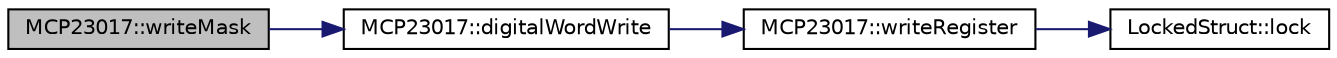 digraph "MCP23017::writeMask"
{
  edge [fontname="Helvetica",fontsize="10",labelfontname="Helvetica",labelfontsize="10"];
  node [fontname="Helvetica",fontsize="10",shape=record];
  rankdir="LR";
  Node78 [label="MCP23017::writeMask",height=0.2,width=0.4,color="black", fillcolor="grey75", style="filled", fontcolor="black"];
  Node78 -> Node79 [color="midnightblue",fontsize="10",style="solid",fontname="Helvetica"];
  Node79 [label="MCP23017::digitalWordWrite",height=0.2,width=0.4,color="black", fillcolor="white", style="filled",URL="$class_m_c_p23017.html#a1422a52e107cc99ec72f9069979e1807"];
  Node79 -> Node80 [color="midnightblue",fontsize="10",style="solid",fontname="Helvetica"];
  Node80 [label="MCP23017::writeRegister",height=0.2,width=0.4,color="black", fillcolor="white", style="filled",URL="$class_m_c_p23017.html#ab7e0f3b57f9eee9988689643f59b67d3"];
  Node80 -> Node81 [color="midnightblue",fontsize="10",style="solid",fontname="Helvetica"];
  Node81 [label="LockedStruct::lock",height=0.2,width=0.4,color="black", fillcolor="white", style="filled",URL="$struct_locked_struct.html#aa207b98a1cd6c569a96e7d1d5565478f",tooltip="Lock this struct. "];
}
